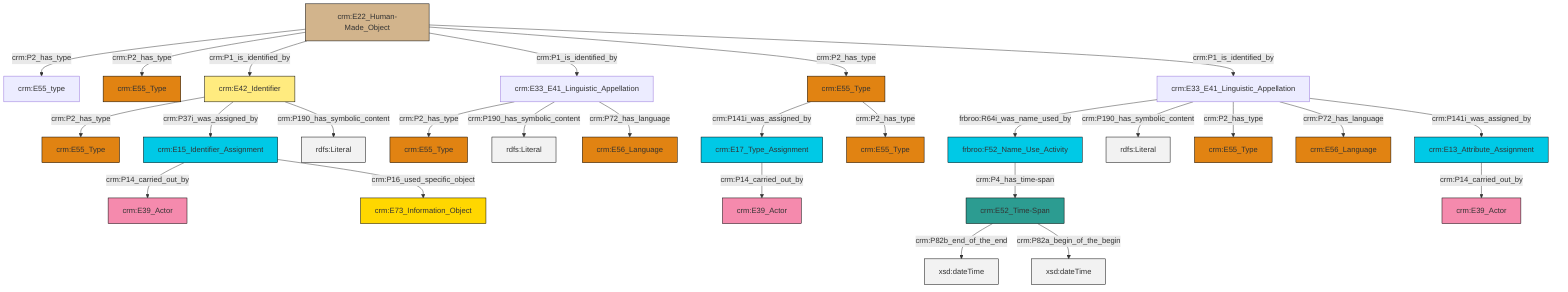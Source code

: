 graph TD
classDef Literal fill:#f2f2f2,stroke:#000000;
classDef CRM_Entity fill:#FFFFFF,stroke:#000000;
classDef Temporal_Entity fill:#00C9E6, stroke:#000000;
classDef Type fill:#E18312, stroke:#000000;
classDef Time-Span fill:#2C9C91, stroke:#000000;
classDef Appellation fill:#FFEB7F, stroke:#000000;
classDef Place fill:#008836, stroke:#000000;
classDef Persistent_Item fill:#B266B2, stroke:#000000;
classDef Conceptual_Object fill:#FFD700, stroke:#000000;
classDef Physical_Thing fill:#D2B48C, stroke:#000000;
classDef Actor fill:#f58aad, stroke:#000000;
classDef PC_Classes fill:#4ce600, stroke:#000000;
classDef Multi fill:#cccccc,stroke:#000000;

0["crm:E13_Attribute_Assignment"]:::Temporal_Entity -->|crm:P14_carried_out_by| 1["crm:E39_Actor"]:::Actor
4["crm:E52_Time-Span"]:::Time-Span -->|crm:P82b_end_of_the_end| 5[xsd:dateTime]:::Literal
6["frbroo:F52_Name_Use_Activity"]:::Temporal_Entity -->|crm:P4_has_time-span| 4["crm:E52_Time-Span"]:::Time-Span
7["crm:E17_Type_Assignment"]:::Temporal_Entity -->|crm:P14_carried_out_by| 8["crm:E39_Actor"]:::Actor
11["crm:E33_E41_Linguistic_Appellation"]:::Default -->|crm:P2_has_type| 12["crm:E55_Type"]:::Type
13["crm:E33_E41_Linguistic_Appellation"]:::Default -->|frbroo:R64i_was_name_used_by| 6["frbroo:F52_Name_Use_Activity"]:::Temporal_Entity
14["crm:E22_Human-Made_Object"]:::Physical_Thing -->|crm:P2_has_type| 15["crm:E55_type"]:::Default
14["crm:E22_Human-Made_Object"]:::Physical_Thing -->|crm:P2_has_type| 16["crm:E55_Type"]:::Type
19["crm:E42_Identifier"]:::Appellation -->|crm:P2_has_type| 2["crm:E55_Type"]:::Type
11["crm:E33_E41_Linguistic_Appellation"]:::Default -->|crm:P190_has_symbolic_content| 20[rdfs:Literal]:::Literal
21["crm:E15_Identifier_Assignment"]:::Temporal_Entity -->|crm:P14_carried_out_by| 22["crm:E39_Actor"]:::Actor
19["crm:E42_Identifier"]:::Appellation -->|crm:P37i_was_assigned_by| 21["crm:E15_Identifier_Assignment"]:::Temporal_Entity
14["crm:E22_Human-Made_Object"]:::Physical_Thing -->|crm:P1_is_identified_by| 19["crm:E42_Identifier"]:::Appellation
13["crm:E33_E41_Linguistic_Appellation"]:::Default -->|crm:P190_has_symbolic_content| 27[rdfs:Literal]:::Literal
21["crm:E15_Identifier_Assignment"]:::Temporal_Entity -->|crm:P16_used_specific_object| 25["crm:E73_Information_Object"]:::Conceptual_Object
29["crm:E55_Type"]:::Type -->|crm:P141i_was_assigned_by| 7["crm:E17_Type_Assignment"]:::Temporal_Entity
11["crm:E33_E41_Linguistic_Appellation"]:::Default -->|crm:P72_has_language| 30["crm:E56_Language"]:::Type
14["crm:E22_Human-Made_Object"]:::Physical_Thing -->|crm:P1_is_identified_by| 11["crm:E33_E41_Linguistic_Appellation"]:::Default
13["crm:E33_E41_Linguistic_Appellation"]:::Default -->|crm:P2_has_type| 33["crm:E55_Type"]:::Type
13["crm:E33_E41_Linguistic_Appellation"]:::Default -->|crm:P72_has_language| 34["crm:E56_Language"]:::Type
19["crm:E42_Identifier"]:::Appellation -->|crm:P190_has_symbolic_content| 40[rdfs:Literal]:::Literal
13["crm:E33_E41_Linguistic_Appellation"]:::Default -->|crm:P141i_was_assigned_by| 0["crm:E13_Attribute_Assignment"]:::Temporal_Entity
4["crm:E52_Time-Span"]:::Time-Span -->|crm:P82a_begin_of_the_begin| 44[xsd:dateTime]:::Literal
14["crm:E22_Human-Made_Object"]:::Physical_Thing -->|crm:P2_has_type| 29["crm:E55_Type"]:::Type
14["crm:E22_Human-Made_Object"]:::Physical_Thing -->|crm:P1_is_identified_by| 13["crm:E33_E41_Linguistic_Appellation"]:::Default
29["crm:E55_Type"]:::Type -->|crm:P2_has_type| 9["crm:E55_Type"]:::Type